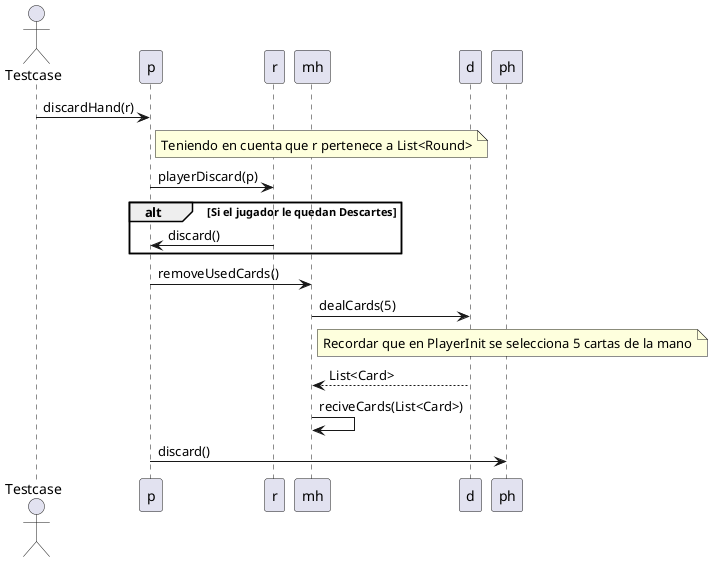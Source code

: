 @startuml

actor Testcase

Testcase -> p : discardHand(r)
note right of p : Teniendo en cuenta que r pertenece a List<Round>

p -> r : playerDiscard(p)

alt Si el jugador le quedan Descartes
  r -> p : discard()
end alt

p -> mh: removeUsedCards()
mh -> d: dealCards(5)
note right of mh : Recordar que en PlayerInit se selecciona 5 cartas de la mano
d --> mh: List<Card>
mh -> mh: reciveCards(List<Card>)

p -> ph : discard()

@enduml